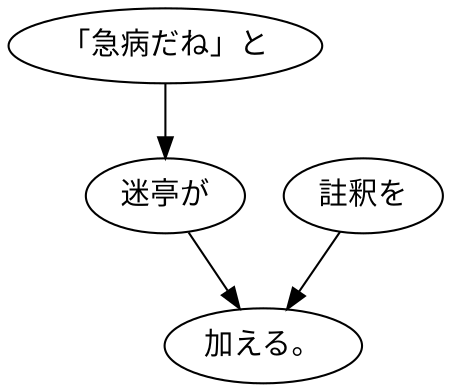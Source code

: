 digraph graph1178 {
	node0 [label="「急病だね」と"];
	node1 [label="迷亭が"];
	node2 [label="註釈を"];
	node3 [label="加える。"];
	node0 -> node1;
	node1 -> node3;
	node2 -> node3;
}
